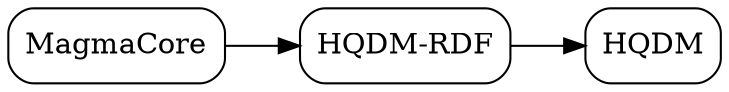 digraph MagmaCore {
    rankdir=LR
    node[shape=rect,style="filled,rounded",color=black,fillcolor=white]

    mc[label="MagmaCore"]
    hqdm[label="HQDM"]
    rdf[label="HQDM-RDF"]

    mc -> rdf -> hqdm;
}
